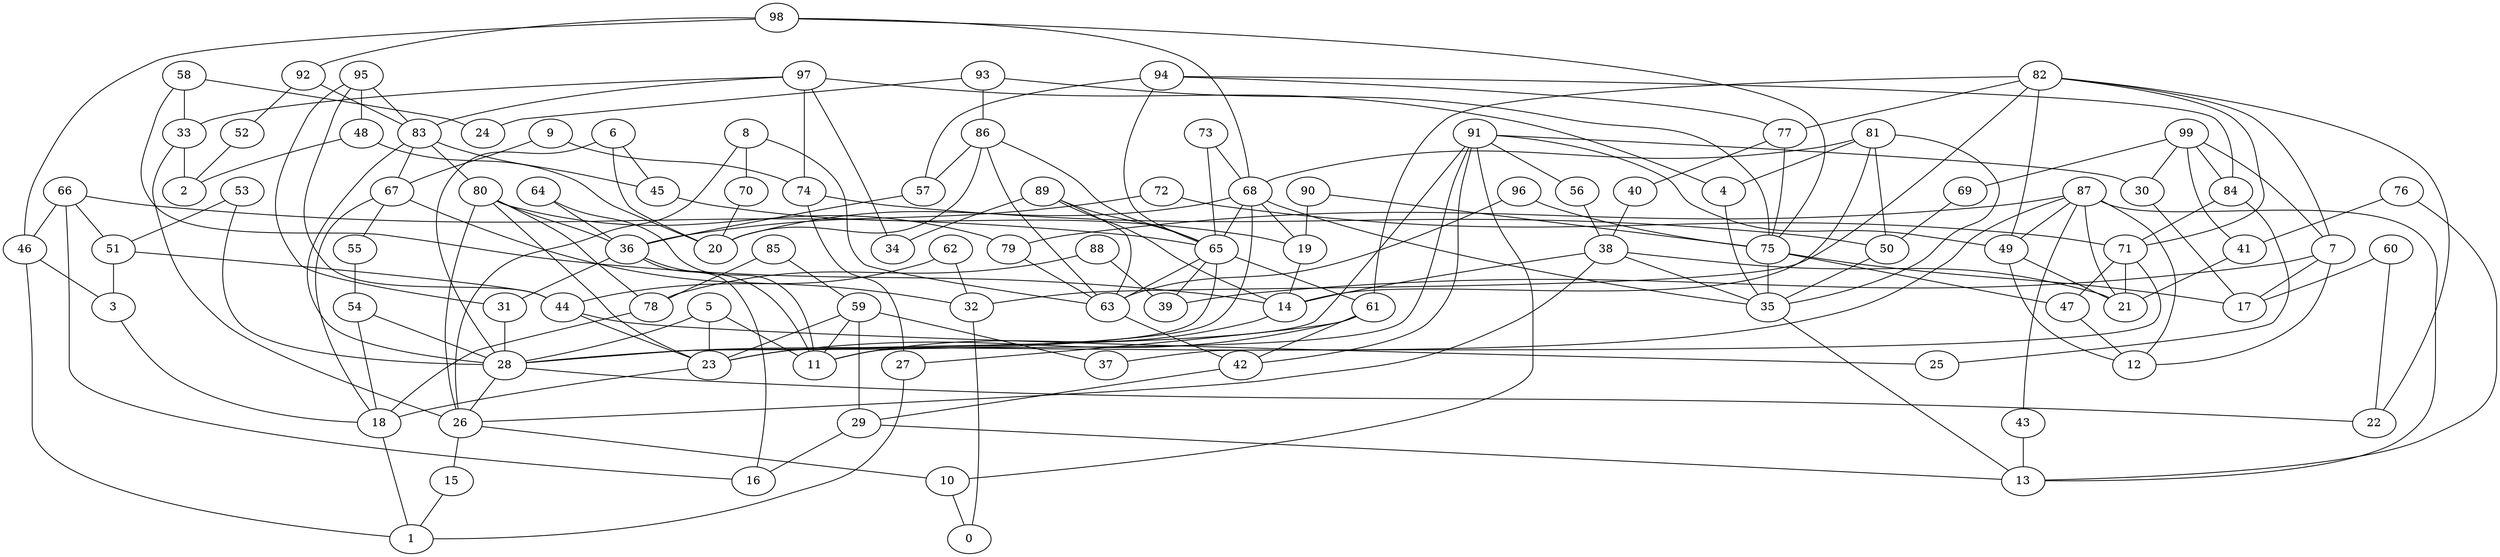 digraph GG_graph {

subgraph G_graph {
edge [color = black]
"14" -> "11" [dir = none]
"73" -> "68" [dir = none]
"73" -> "65" [dir = none]
"59" -> "23" [dir = none]
"59" -> "29" [dir = none]
"59" -> "11" [dir = none]
"59" -> "37" [dir = none]
"50" -> "35" [dir = none]
"67" -> "18" [dir = none]
"67" -> "32" [dir = none]
"67" -> "55" [dir = none]
"86" -> "65" [dir = none]
"86" -> "57" [dir = none]
"86" -> "63" [dir = none]
"86" -> "20" [dir = none]
"53" -> "28" [dir = none]
"53" -> "51" [dir = none]
"92" -> "52" [dir = none]
"92" -> "83" [dir = none]
"43" -> "13" [dir = none]
"96" -> "75" [dir = none]
"96" -> "63" [dir = none]
"47" -> "12" [dir = none]
"72" -> "36" [dir = none]
"72" -> "71" [dir = none]
"71" -> "37" [dir = none]
"71" -> "21" [dir = none]
"71" -> "47" [dir = none]
"56" -> "38" [dir = none]
"79" -> "63" [dir = none]
"63" -> "42" [dir = none]
"91" -> "49" [dir = none]
"91" -> "56" [dir = none]
"91" -> "10" [dir = none]
"91" -> "11" [dir = none]
"91" -> "42" [dir = none]
"91" -> "23" [dir = none]
"91" -> "30" [dir = none]
"42" -> "29" [dir = none]
"87" -> "28" [dir = none]
"87" -> "13" [dir = none]
"87" -> "49" [dir = none]
"87" -> "43" [dir = none]
"87" -> "21" [dir = none]
"87" -> "79" [dir = none]
"87" -> "12" [dir = none]
"85" -> "78" [dir = none]
"85" -> "59" [dir = none]
"83" -> "80" [dir = none]
"83" -> "28" [dir = none]
"83" -> "45" [dir = none]
"83" -> "67" [dir = none]
"78" -> "18" [dir = none]
"36" -> "31" [dir = none]
"36" -> "16" [dir = none]
"36" -> "11" [dir = none]
"76" -> "41" [dir = none]
"76" -> "13" [dir = none]
"77" -> "40" [dir = none]
"77" -> "75" [dir = none]
"44" -> "23" [dir = none]
"44" -> "25" [dir = none]
"27" -> "1" [dir = none]
"10" -> "0" [dir = none]
"5" -> "28" [dir = none]
"5" -> "23" [dir = none]
"5" -> "11" [dir = none]
"61" -> "42" [dir = none]
"61" -> "23" [dir = none]
"61" -> "27" [dir = none]
"38" -> "21" [dir = none]
"38" -> "35" [dir = none]
"38" -> "26" [dir = none]
"38" -> "14" [dir = none]
"75" -> "17" [dir = none]
"75" -> "47" [dir = none]
"75" -> "35" [dir = none]
"7" -> "39" [dir = none]
"7" -> "12" [dir = none]
"7" -> "17" [dir = none]
"65" -> "28" [dir = none]
"65" -> "63" [dir = none]
"65" -> "61" [dir = none]
"65" -> "39" [dir = none]
"52" -> "2" [dir = none]
"97" -> "4" [dir = none]
"97" -> "83" [dir = none]
"97" -> "33" [dir = none]
"97" -> "74" [dir = none]
"97" -> "34" [dir = none]
"64" -> "11" [dir = none]
"64" -> "36" [dir = none]
"80" -> "26" [dir = none]
"80" -> "23" [dir = none]
"80" -> "36" [dir = none]
"80" -> "78" [dir = none]
"80" -> "79" [dir = none]
"49" -> "12" [dir = none]
"49" -> "21" [dir = none]
"58" -> "24" [dir = none]
"58" -> "14" [dir = none]
"58" -> "33" [dir = none]
"30" -> "17" [dir = none]
"84" -> "71" [dir = none]
"84" -> "25" [dir = none]
"18" -> "1" [dir = none]
"90" -> "19" [dir = none]
"90" -> "75" [dir = none]
"45" -> "19" [dir = none]
"31" -> "28" [dir = none]
"57" -> "36" [dir = none]
"89" -> "63" [dir = none]
"89" -> "34" [dir = none]
"89" -> "14" [dir = none]
"89" -> "65" [dir = none]
"82" -> "71" [dir = none]
"82" -> "77" [dir = none]
"82" -> "22" [dir = none]
"82" -> "7" [dir = none]
"82" -> "61" [dir = none]
"82" -> "49" [dir = none]
"82" -> "32" [dir = none]
"69" -> "50" [dir = none]
"19" -> "14" [dir = none]
"81" -> "50" [dir = none]
"81" -> "35" [dir = none]
"81" -> "14" [dir = none]
"81" -> "68" [dir = none]
"81" -> "4" [dir = none]
"95" -> "83" [dir = none]
"95" -> "31" [dir = none]
"95" -> "48" [dir = none]
"95" -> "44" [dir = none]
"98" -> "92" [dir = none]
"98" -> "75" [dir = none]
"98" -> "68" [dir = none]
"98" -> "46" [dir = none]
"40" -> "38" [dir = none]
"9" -> "67" [dir = none]
"9" -> "74" [dir = none]
"93" -> "86" [dir = none]
"93" -> "75" [dir = none]
"93" -> "24" [dir = none]
"74" -> "50" [dir = none]
"4" -> "35" [dir = none]
"55" -> "54" [dir = none]
"62" -> "32" [dir = none]
"62" -> "44" [dir = none]
"3" -> "18" [dir = none]
"33" -> "26" [dir = none]
"33" -> "2" [dir = none]
"6" -> "20" [dir = none]
"6" -> "28" [dir = none]
"6" -> "45" [dir = none]
"99" -> "69" [dir = none]
"99" -> "41" [dir = none]
"99" -> "7" [dir = none]
"99" -> "84" [dir = none]
"29" -> "13" [dir = none]
"29" -> "16" [dir = none]
"32" -> "0" [dir = none]
"15" -> "1" [dir = none]
"48" -> "2" [dir = none]
"48" -> "20" [dir = none]
"88" -> "78" [dir = none]
"88" -> "39" [dir = none]
"60" -> "22" [dir = none]
"60" -> "17" [dir = none]
"94" -> "84" [dir = none]
"94" -> "77" [dir = none]
"94" -> "65" [dir = none]
"94" -> "57" [dir = none]
"35" -> "13" [dir = none]
"8" -> "26" [dir = none]
"8" -> "63" [dir = none]
"8" -> "70" [dir = none]
"70" -> "20" [dir = none]
"66" -> "46" [dir = none]
"66" -> "16" [dir = none]
"66" -> "65" [dir = none]
"66" -> "51" [dir = none]
"51" -> "44" [dir = none]
"51" -> "3" [dir = none]
"54" -> "18" [dir = none]
"54" -> "28" [dir = none]
"28" -> "26" [dir = none]
"28" -> "22" [dir = none]
"41" -> "21" [dir = none]
"46" -> "3" [dir = none]
"46" -> "1" [dir = none]
"68" -> "28" [dir = none]
"68" -> "65" [dir = none]
"68" -> "35" [dir = none]
"68" -> "19" [dir = none]
"68" -> "20" [dir = none]
"23" -> "18" [dir = none]
"26" -> "15" [dir = none]
"26" -> "10" [dir = none]
"74" -> "27" [dir = none]
"99" -> "30" [dir = none]
}

}
